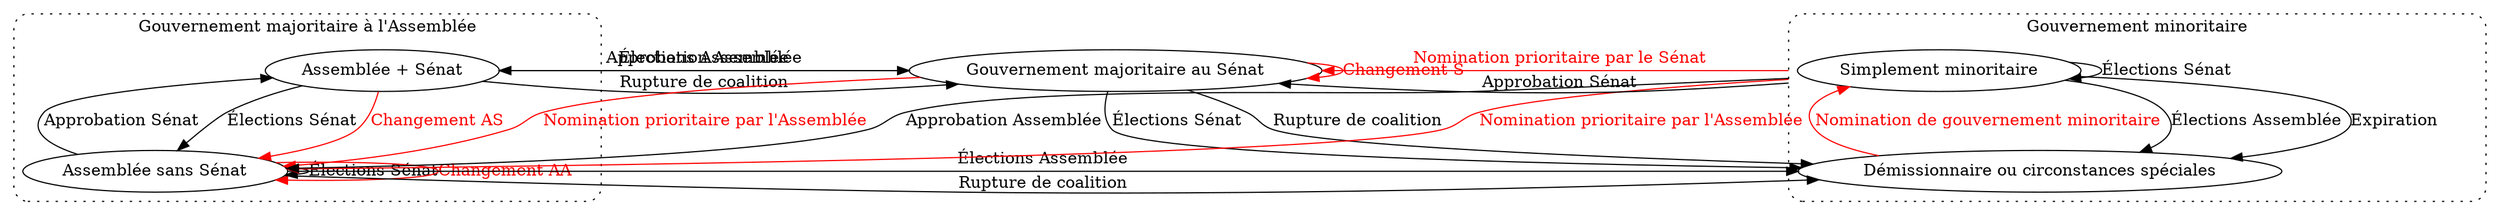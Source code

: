 digraph G {
    compound=true;

    subgraph cluster_A {
        label="Gouvernement majoritaire à l'Assemblée"
        style="dotted, rounded"
        AS [label="Assemblée + Sénat"]
        AA [label="Assemblée sans Sénat"]
    }

    S [label="Gouvernement majoritaire au Sénat"]

    subgraph cluster_M {
        label="Gouvernement minoritaire"
        style="dotted, rounded"
        M [label="Simplement minoritaire"]
        "M+" [label="Démissionnaire ou circonstances spéciales"]
    }

    // Nomination prioritaire d'un gouvernement
    // Nomination prioritaire MS
    M -> S [ltail=cluster_M, label="Nomination prioritaire par le Sénat", color=red, fontcolor=red];

    // Nomination prioritaire MA
    M -> AA [ltail=cluster_M, label="Nomination prioritaire par l'Assemblée", color=red, fontcolor=red];

    // Nomination prioritaire SA
    S -> AA [label="Nomination prioritaire par l'Assemblée", color=red, fontcolor=red];

    // Rupture de majorité
    // Rupture AS
    AS -> S [label="Rupture de coalition"]

    // Rupture AA
    AA -> "M+" [label="Rupture de coalition"]

    // Rupture S
    S -> "M+" [label="Rupture de coalition"]

    // Élections et renouvellement
    // Élections Assemblée M
    M -> "M+" [ltail=cluster_M, label="Élections Assemblée"]

    // Élections Assemblée S
    // S -> S [label="Élections Assemblée"]

    // Élections Assemblée AS
    AS -> S [label="Élections Assemblée"]

    // Élections Assemblée AA
    AA -> "M+" [label="Élections Assemblée"]

    // Élections Sénat M
    M -> M [ltail=cluster_M, lhead=cluster_M, label="Élections Sénat"]

    // Élections Sénat A
    AA -> AA [label="Élections Sénat"]
    AS -> AA [label="Élections Sénat"]

    // Élections Sénat S
    S -> "M+" [label="Élections Sénat"]

    // Approbation Sénat
    AA -> AS [label="Approbation Sénat"]

    // Reprise/Approbation du gouvernement à une priorité plus élevée
    // Approbation MS
    M -> S [ltail=cluster_M, label="Approbation Sénat"]

    // Approbation MA
    M -> AA [ltail=cluster_M, label="Approbation Assemblée"]

    // Approbation SA
    S -> AS [label="Approbation Assemblée"]

    // Nomination de gouvernement minoritaire
    "M+" -> M [label="Nomination de gouvernement minoritaire", color=red, fontcolor=red]

    // Expiration du gouvernement minoritaire
    M -> "M+" [label="Expiration"]

    // Changement de coalition sans changement de priorité
    // Changement A
    AS -> AA [label="Changement AS", color=red, fontcolor=red]
    AA -> AA [label="Changement AA", color=red, fontcolor=red]

    // Changement S
    S -> S [label="Changement S", color=red, fontcolor=red]

    // Changement M
    // pas de transition, no-op

    // Changement M+
    // identique à "Nomination de gouvernement minoritaire"

    // Vacance : non représentés, pas besoin
}
